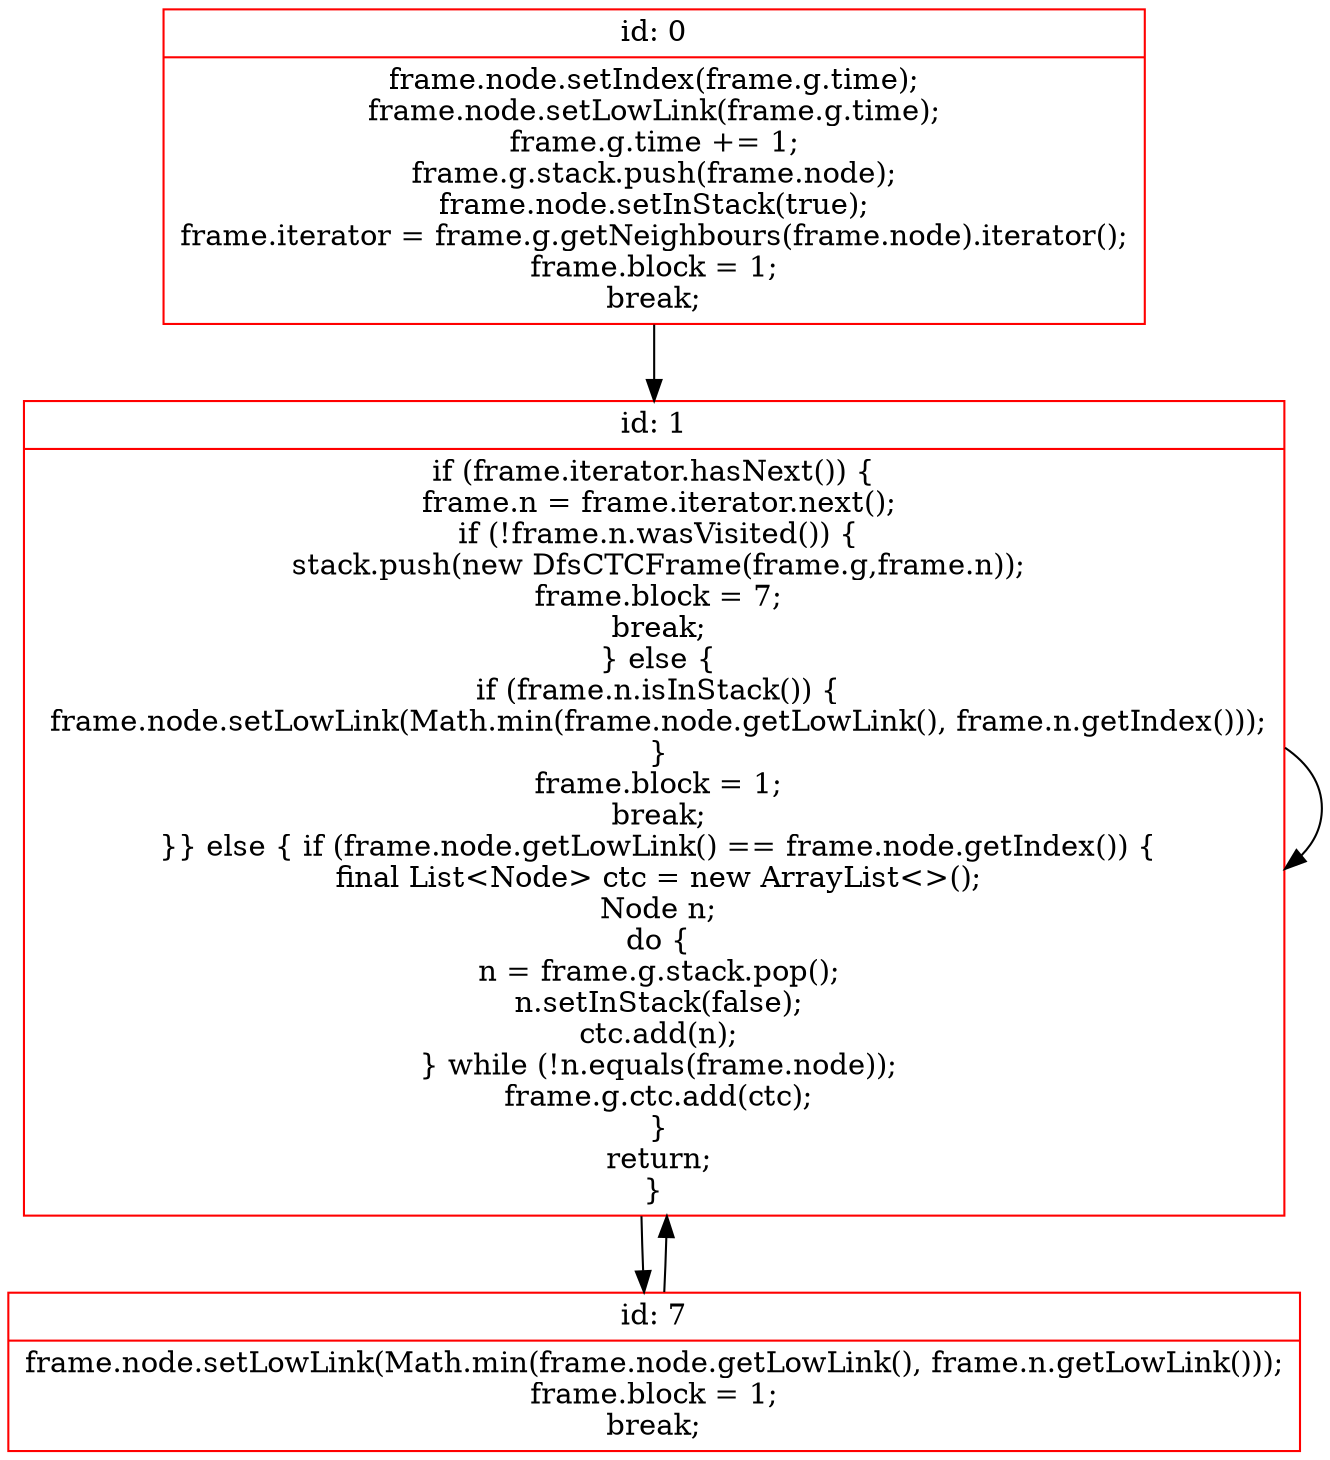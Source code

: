 digraph cfg {
	node [shape=record];
	0 -> 1;
	0 [label="{id: 0|
	frame.node.setIndex(frame.g.time);\n
	frame.node.setLowLink(frame.g.time);\n
	frame.g.time += 1;\nframe.g.stack.push(frame.node);\n
	frame.node.setInStack(true);\n
	frame.iterator = frame.g.getNeighbours(frame.node).iterator();\n
	frame.block = 1;\n
	break;}" color=red];
	1 [label="{id: 1|
	if (frame.iterator.hasNext()) \{\n
	    frame.n = frame.iterator.next();\n
	    if (!frame.n.wasVisited()) \{\n
	        stack.push(new DfsCTCFrame(frame.g,frame.n));\n
	        frame.block = 7;\n
	        break;\n
	    \} else \{\n
	        if (frame.n.isInStack()) \{\n
	            frame.node.setLowLink(Math.min(frame.node.getLowLink(), frame.n.getIndex()));\n
	        \}\n
	        frame.block = 1;\n
            break;\n
	    \}
	\} else \{
	    if (frame.node.getLowLink() == frame.node.getIndex()) \{\n
	        final List\<Node\> ctc = new ArrayList\<\>();\n
	        Node n;\n
	        do \{\n
	            n = frame.g.stack.pop();\n
	            n.setInStack(false);\n
	            ctc.add(n);\n
	        \}
	        while (!n.equals(frame.node));\n
	        frame.g.ctc.add(ctc);\n
	     \}\n
	     return;\n
	\}}" color=red];
	1 -> 7;
	1 -> 1;
	7 -> 1;
	7 [label="{id: 7|
	frame.node.setLowLink(Math.min(frame.node.getLowLink(), frame.n.getLowLink()));\n
	frame.block = 1;\n
	break;}" color=red];
}